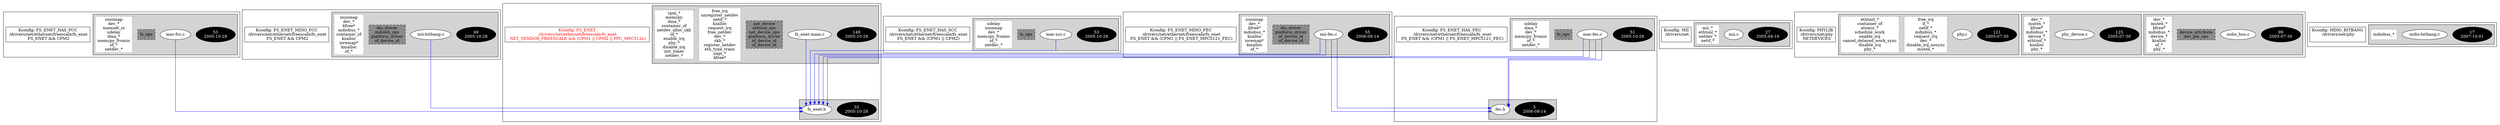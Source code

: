 digraph Driver {
	ranksep=2;
	splines=ortho;
	//Symbol: FS_ENET
	subgraph "cluster_FS_ENET"{
		subgraph "cluster_fs_enet-main.c" {
			style=filled
			"commit_fs_enet-main.c" [style=filled, fillcolor=black, fontcolor=white, label="149\n2005-10-28"];
			"fs_enet-main.c" [style=filled, fillcolor=white, fontcolor=black, label="fs_enet-main.c\n"];
			"structs-fs_enet-main.c" [style="filled,dashed" shape=box, fillcolor=grey55, fontcolor=black, label="net_device\nethtool_ops\nnet_device_ops\nplatform_driver\nof_device_id\nof_device_id\n"];
			"funccall2-fs_enet-main.c" [style="filled,dotted" shape=box, fillcolor=white, fontcolor=black, label="free_irq\nunregister_netdev\nnetif_*\nkzalloc\nrequest_irq\nfree_netdev\ndev_*\nskb_*\nregister_netdev\neth_type_trans\nnapi_*\nkfree*\n"];
			"funccall1-fs_enet-main.c" [style="filled,dotted" shape=box, fillcolor=white, fontcolor=black, label="spin_*\nmemcpy\ndma_*\ncontainer_of\nnetdev_alloc_skb\nof_*\nenable_irq\nphy_*\ndisable_irq\ninit_timer\nnetdev_*\n"];
		}
		subgraph "cluster_fs_enet.h" {
			style=filled
			"commit_fs_enet.h" [style=filled, fillcolor=black, fontcolor=white, label="33\n2005-10-28"];
			"fs_enet.h" [style=filled, fillcolor=white, fontcolor=black, label="fs_enet.h\n"];
		}
		"K:FS_ENET" [label="Kconfig: FS_ENET\n /drivers/net/ethernet/freescale/fs_enet\n  NET_VENDOR_FREESCALE && (CPM1 || CPM2 || PPC_MPC512x) ", shape=box, fontcolor=red];
	}
	//Symbol: FS_ENET_HAS_SCC
	subgraph "cluster_FS_ENET_HAS_SCC"{
		subgraph "cluster_mac-scc.c" {
			style=filled
			"commit_mac-scc.c" [style=filled, fillcolor=black, fontcolor=white, label="53\n2005-10-28"];
			"mac-scc.c" [style=filled, fillcolor=white, fontcolor=black, label="mac-scc.c\n"];
			"structs-mac-scc.c" [style="filled,dashed" shape=box, fillcolor=grey55, fontcolor=black, label="fs_ops\n"];
			"funccall0-mac-scc.c" [style="filled,dotted" shape=box, fillcolor=white, fontcolor=black, label="udelay\niounmap\ndev_*\nmemcpy_fromio\nof_*\nnetdev_*\n"];
		}
		"K:FS_ENET_HAS_SCC" [label="Kconfig: FS_ENET_HAS_SCC\n /drivers/net/ethernet/freescale/fs_enet\n  FS_ENET && (CPM1 || CPM2) ", shape=box];
	}
	//Symbol: FS_ENET_HAS_FCC
	subgraph "cluster_FS_ENET_HAS_FCC"{
		subgraph "cluster_mac-fcc.c" {
			style=filled
			"commit_mac-fcc.c" [style=filled, fillcolor=black, fontcolor=white, label="53\n2005-10-28"];
			"mac-fcc.c" [style=filled, fillcolor=white, fontcolor=black, label="mac-fcc.c\n"];
			"structs-mac-fcc.c" [style="filled,dashed" shape=box, fillcolor=grey55, fontcolor=black, label="fs_ops\n"];
			"funccall0-mac-fcc.c" [style="filled,dotted" shape=box, fillcolor=white, fontcolor=black, label="iounmap\ndev_*\nmemset_io\nudelay\ndma_*\nmemcpy_fromio\nof_*\nnetdev_*\n"];
		}
		"K:FS_ENET_HAS_FCC" [label="Kconfig: FS_ENET_HAS_FCC\n /drivers/net/ethernet/freescale/fs_enet\n  FS_ENET && CPM2 ", shape=box];
	}
	//Symbol: FS_ENET_HAS_FEC
	subgraph "cluster_FS_ENET_HAS_FEC"{
		subgraph "cluster_mac-fec.c" {
			style=filled
			"commit_mac-fec.c" [style=filled, fillcolor=black, fontcolor=white, label="51\n2005-10-28"];
			"mac-fec.c" [style=filled, fillcolor=white, fontcolor=black, label="mac-fec.c\n"];
			"structs-mac-fec.c" [style="filled,dashed" shape=box, fillcolor=grey55, fontcolor=black, label="fs_ops\n"];
			"funccall0-mac-fec.c" [style="filled,dotted" shape=box, fillcolor=white, fontcolor=black, label="udelay\ndma_*\ndev_*\nmemcpy_fromio\nof_*\nnetdev_*\n"];
		}
		subgraph "cluster_fec.h" {
			style=filled
			"commit_fec.h" [style=filled, fillcolor=black, fontcolor=white, label="5\n2006-08-14"];
			"fec.h" [style=filled, fillcolor=white, fontcolor=black, label="fec.h\n"];
		}
		"K:FS_ENET_HAS_FEC" [label="Kconfig: FS_ENET_HAS_FEC\n /drivers/net/ethernet/freescale/fs_enet\n  FS_ENET && (CPM1 || FS_ENET_MPC5121_FEC) ", shape=box];
	}
	//Symbol: FS_ENET_MDIO_FEC
	subgraph "cluster_FS_ENET_MDIO_FEC"{
		subgraph "cluster_mii-fec.c" {
			style=filled
			"commit_mii-fec.c" [style=filled, fillcolor=black, fontcolor=white, label="55\n2006-08-14"];
			"mii-fec.c" [style=filled, fillcolor=white, fontcolor=black, label="mii-fec.c\n"];
			"structs-mii-fec.c" [style="filled,dashed" shape=box, fillcolor=grey55, fontcolor=black, label="dio_driver\nplatform_driver\nof_device_id\nof_device_id\n"];
			"funccall0-mii-fec.c" [style="filled,dotted" shape=box, fillcolor=white, fontcolor=black, label="iounmap\ndev_*\nkfree*\nmdiobus_*\nkzalloc\nioremap*\nkmalloc\nof_*\n"];
		}
		"K:FS_ENET_MDIO_FEC" [label="Kconfig: FS_ENET_MDIO_FEC\n /drivers/net/ethernet/freescale/fs_enet\n  FS_ENET && (CPM1 || FS_ENET_MPC5121_FEC) ", shape=box];
	}
	//Symbol: FS_ENET_MDIO_FCC
	subgraph "cluster_FS_ENET_MDIO_FCC"{
		subgraph "cluster_mii-bitbang.c" {
			style=filled
			"commit_mii-bitbang.c" [style=filled, fillcolor=black, fontcolor=white, label="49\n2005-10-28"];
			"mii-bitbang.c" [style=filled, fillcolor=white, fontcolor=black, label="mii-bitbang.c\n"];
			"structs-mii-bitbang.c" [style="filled,dashed" shape=box, fillcolor=grey55, fontcolor=black, label="dio_driver\nmdiobb_ops\nplatform_driver\nof_device_id\n"];
			"funccall0-mii-bitbang.c" [style="filled,dotted" shape=box, fillcolor=white, fontcolor=black, label="iounmap\ndev_*\nkfree*\nmdiobus_*\ncontainer_of\nkzalloc\nioremap*\nkmalloc\nof_*\n"];
		}
		"K:FS_ENET_MDIO_FCC" [label="Kconfig: FS_ENET_MDIO_FCC\n /drivers/net/ethernet/freescale/fs_enet\n  FS_ENET && CPM2 ", shape=box];
	}
	//Symbol: MII
	subgraph "cluster_MII"{
		subgraph "cluster_mii.c" {
			style=filled
			"commit_mii.c" [style=filled, fillcolor=black, fontcolor=white, label="27\n2005-04-16"];
			"mii.c" [style=filled, fillcolor=white, fontcolor=black, label="mii.c\n"];
			"funccall0-mii.c" [style="filled,dotted" shape=box, fillcolor=white, fontcolor=black, label="mii_*\nethtool_*\nnetdev_*\nnetif_*\n"];
		}
		"K:MII" [label="Kconfig: MII\n /drivers/net\n ", shape=box];
	}
	//Symbol: PHYLIB
	subgraph "cluster_PHYLIB"{
		subgraph "cluster_mdio_bus.c" {
			style=filled
			"commit_mdio_bus.c" [style=filled, fillcolor=black, fontcolor=white, label="99\n2005-07-30"];
			"mdio_bus.c" [style=filled, fillcolor=white, fontcolor=black, label="mdio_bus.c\n"];
			"structs-mdio_bus.c" [style="filled,dashed" shape=box, fillcolor=grey55, fontcolor=black, label="device_attribute\ndev_pm_ops\n"];
			"funccall0-mdio_bus.c" [style="filled,dotted" shape=box, fillcolor=white, fontcolor=black, label="dev_*\nmutex_*\nkfree*\nmdiobus_*\ndevice_*\nkzalloc\nof_*\nphy_*\n"];
		}
		subgraph "cluster_phy_device.c" {
			style=filled
			"commit_phy_device.c" [style=filled, fillcolor=black, fontcolor=white, label="125\n2005-07-30"];
			"phy_device.c" [style=filled, fillcolor=white, fontcolor=black, label="phy_device.c\n"];
			"funccall0-phy_device.c" [style="filled,dotted" shape=box, fillcolor=white, fontcolor=black, label="dev_*\nmutex_*\nkfree*\nmdiobus_*\ndevice_*\nethtool_*\nkzalloc\nphy_*\n"];
		}
		subgraph "cluster_phy.c" {
			style=filled
			"commit_phy.c" [style=filled, fillcolor=black, fontcolor=white, label="121\n2005-07-30"];
			"phy.c" [style=filled, fillcolor=white, fontcolor=black, label="phy.c\n"];
			"funccall2-phy.c" [style="filled,dotted" shape=box, fillcolor=white, fontcolor=black, label="free_irq\nif_*\nnetif_*\nmdiobus_*\nrequest_irq\ndev_*\ndisable_irq_nosync\nmutex_*\n"];
			"funccall1-phy.c" [style="filled,dotted" shape=box, fillcolor=white, fontcolor=black, label="ethtool_*\ncontainer_of\natomic_*\nschedule_work\nenable_irq\ncancel_delayed_work_sync\ndisable_irq\nphy_*\n"];
		}
		"K:PHYLIB" [label="Kconfig: PHYLIB\n /drivers/net/phy\n  NETDEVICES ", shape=box];
	}
	//Symbol: FS_ENET_HAS_FEC
	subgraph "cluster_FS_ENET_HAS_FEC"{
		subgraph "cluster_mac-fec.c" {
			style=filled
			"commit_mac-fec.c" [style=filled, fillcolor=black, fontcolor=white, label="51\n2005-10-28"];
			"mac-fec.c" [style=filled, fillcolor=white, fontcolor=black, label="mac-fec.c\n"];
			"structs-mac-fec.c" [style="filled,dashed" shape=box, fillcolor=grey55, fontcolor=black, label="fs_ops\n"];
			"funccall0-mac-fec.c" [style="filled,dotted" shape=box, fillcolor=white, fontcolor=black, label="udelay\ndma_*\ndev_*\nmemcpy_fromio\nof_*\nnetdev_*\n"];
		}
		"K:FS_ENET_HAS_FEC" [label="Kconfig: FS_ENET_HAS_FEC\n /drivers/net/ethernet/freescale/fs_enet\n  FS_ENET && (CPM1 || FS_ENET_MPC5121_FEC) ", shape=box];
	}
	//Symbol: FS_ENET_MDIO_FEC
	subgraph "cluster_FS_ENET_MDIO_FEC"{
		subgraph "cluster_mii-fec.c" {
			style=filled
			"commit_mii-fec.c" [style=filled, fillcolor=black, fontcolor=white, label="55\n2006-08-14"];
			"mii-fec.c" [style=filled, fillcolor=white, fontcolor=black, label="mii-fec.c\n"];
			"structs-mii-fec.c" [style="filled,dashed" shape=box, fillcolor=grey55, fontcolor=black, label="dio_driver\nplatform_driver\nof_device_id\nof_device_id\n"];
			"funccall0-mii-fec.c" [style="filled,dotted" shape=box, fillcolor=white, fontcolor=black, label="iounmap\ndev_*\nkfree*\nmdiobus_*\nkzalloc\nioremap*\nkmalloc\nof_*\n"];
		}
		"K:FS_ENET_MDIO_FEC" [label="Kconfig: FS_ENET_MDIO_FEC\n /drivers/net/ethernet/freescale/fs_enet\n  FS_ENET && (CPM1 || FS_ENET_MPC5121_FEC) ", shape=box];
	}
	//Symbol: MDIO_BITBANG
	subgraph "cluster_MDIO_BITBANG"{
		subgraph "cluster_mdio-bitbang.c" {
			style=filled
			"commit_mdio-bitbang.c" [style=filled, fillcolor=black, fontcolor=white, label="17\n2007-10-01"];
			"mdio-bitbang.c" [style=filled, fillcolor=white, fontcolor=black, label="mdio-bitbang.c\n"];
			"funccall0-mdio-bitbang.c" [style="filled,dotted" shape=box, fillcolor=white, fontcolor=black, label="mdiobus_*\n"];
		}
		"K:MDIO_BITBANG" [label="Kconfig: MDIO_BITBANG\n /drivers/net/phy\n ", shape=box];
	}
"fs_enet-main.c" -> "fs_enet.h"[color=blue];
"mac-scc.c" -> "fs_enet.h"[color=blue];
"mac-fcc.c" -> "fs_enet.h"[color=blue];
"mac-fec.c" -> "fs_enet.h"[color=blue];
"mac-fec.c" -> "fec.h"[color=blue];
"mii-fec.c" -> "fs_enet.h"[color=blue];
"mii-fec.c" -> "fec.h"[color=blue];
"mii-bitbang.c" -> "fs_enet.h"[color=blue];
"mac-fec.c" -> "fs_enet.h"[color=blue];
"mac-fec.c" -> "fec.h"[color=blue];
"mii-fec.c" -> "fs_enet.h"[color=blue];
"mii-fec.c" -> "fec.h"[color=blue];
}
